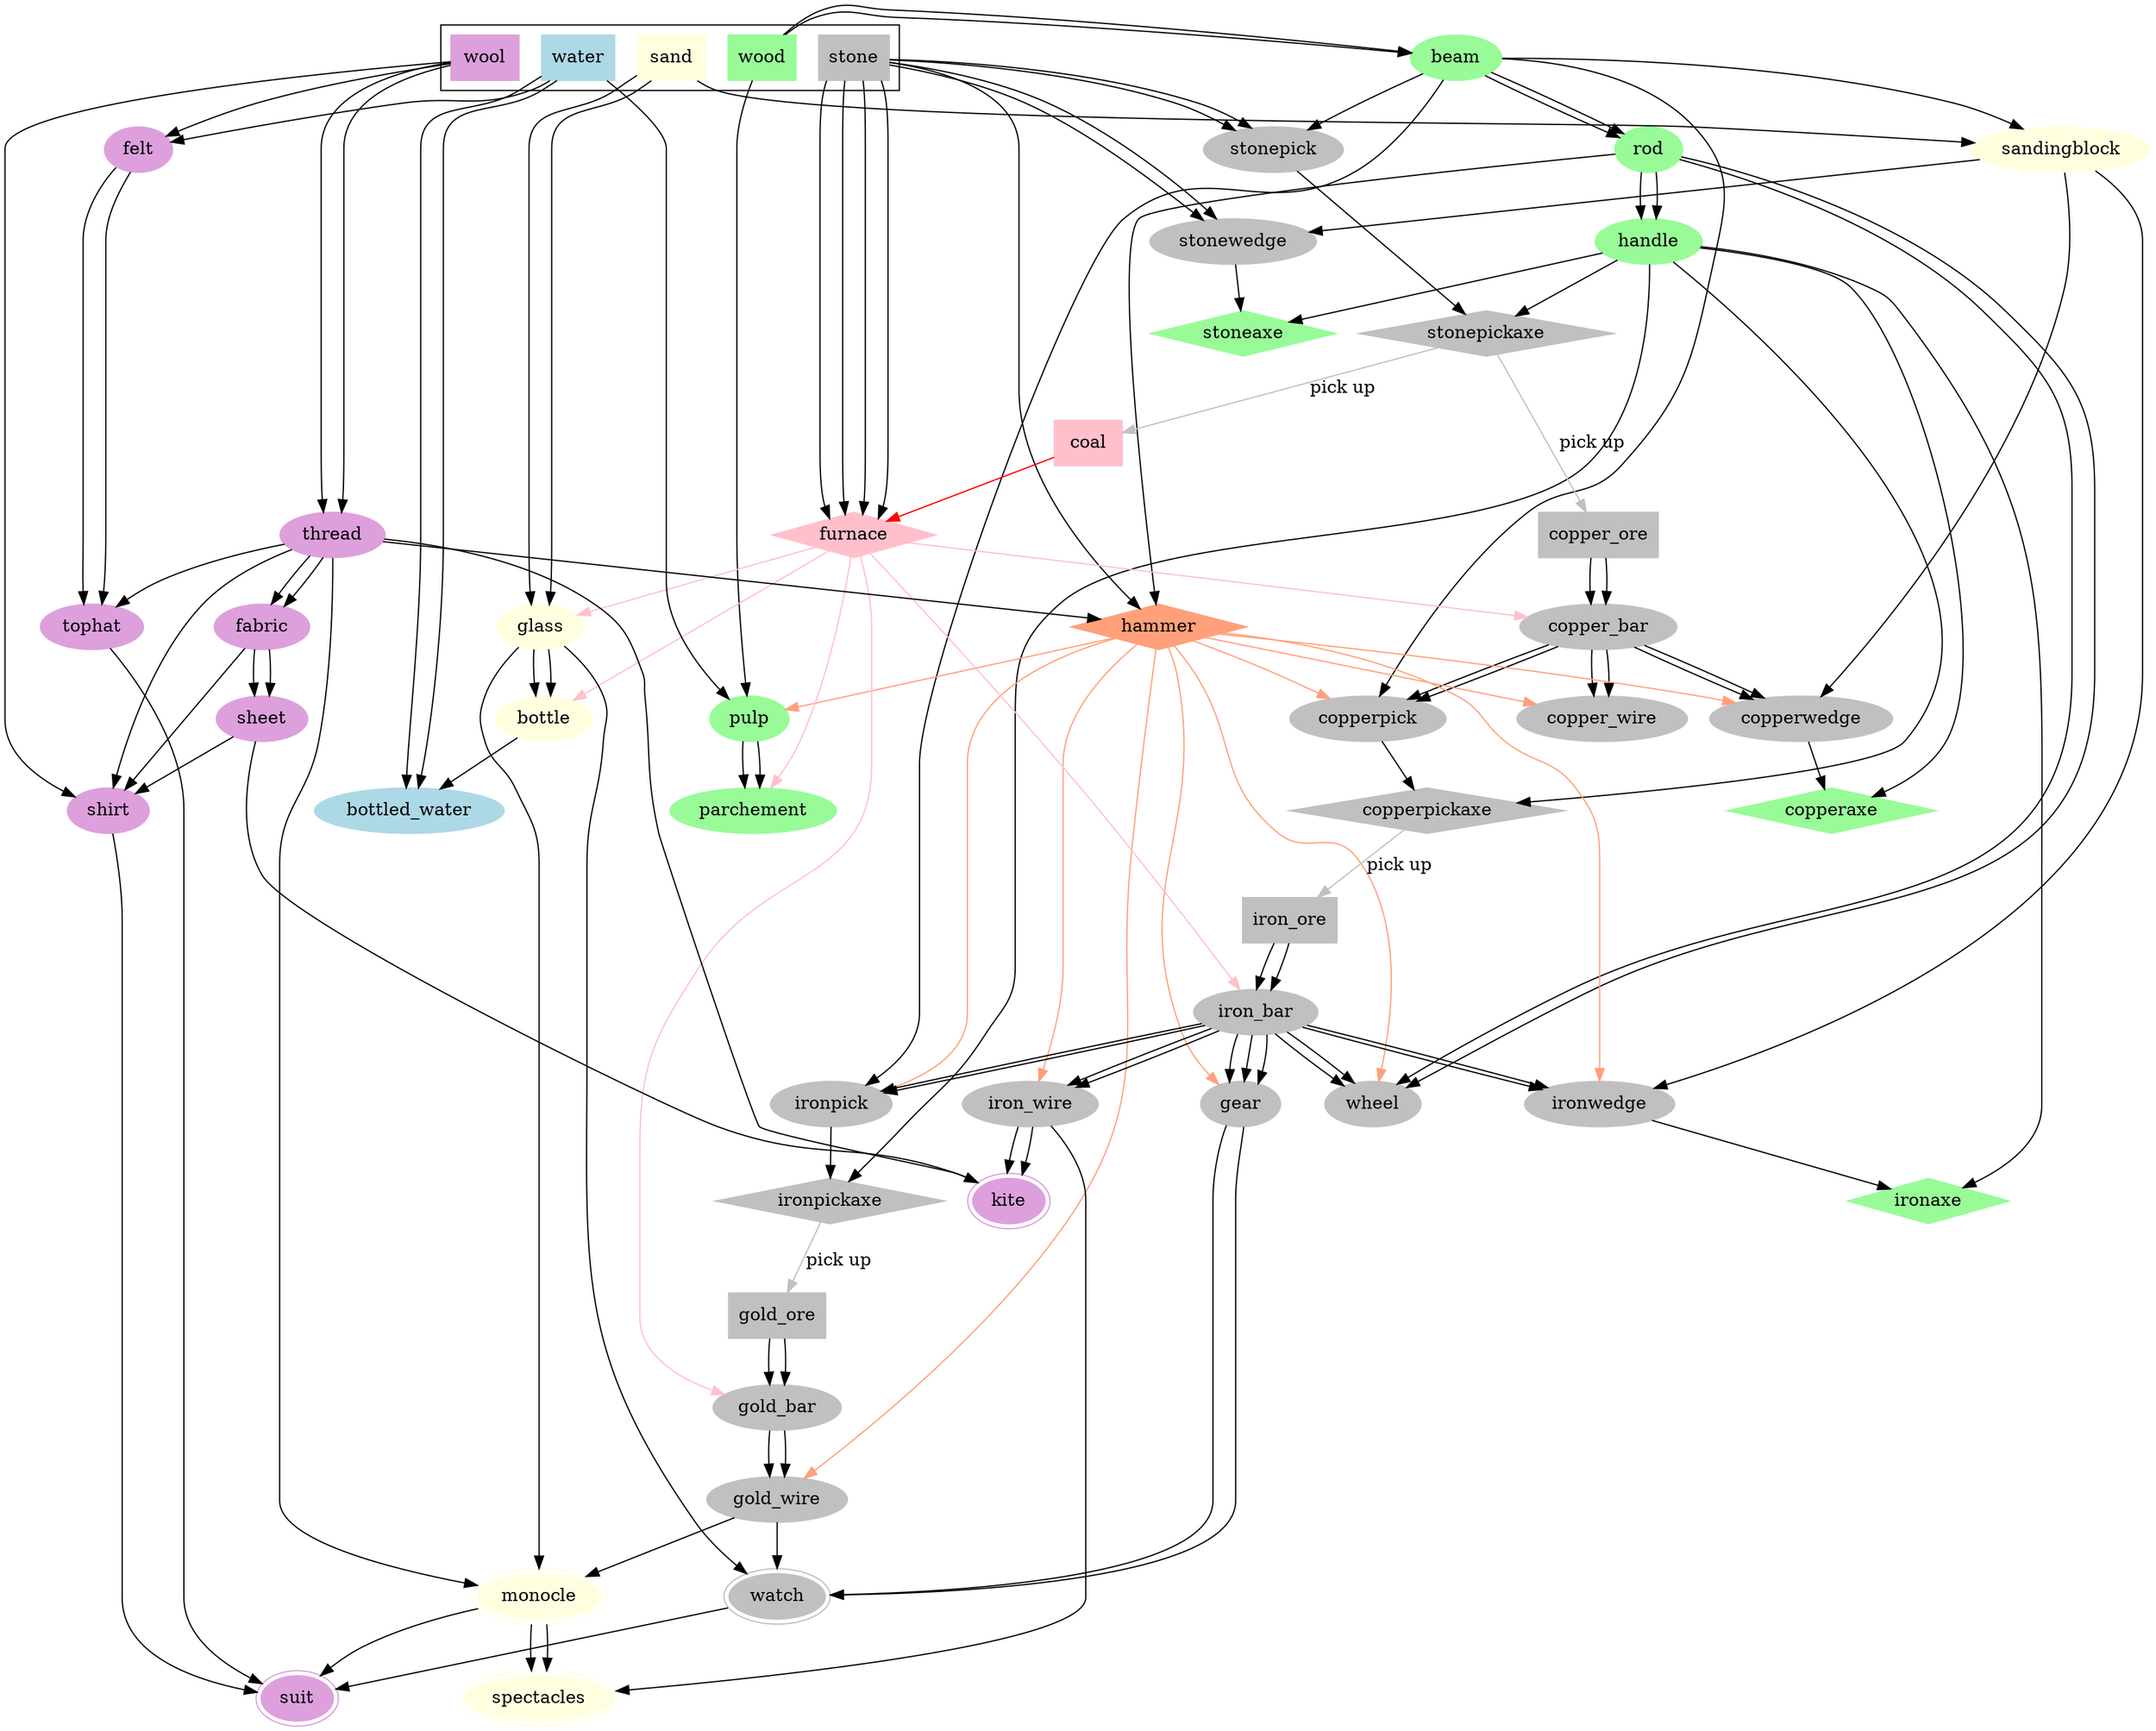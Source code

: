 digraph techtree {
wood -> beam;
wood -> beam;
beam -> rod;
beam -> rod;
//beam -> pick;
//rod -> pick;
//beam -> wedge;
//beam -> wedge;
//beam -> wedge;
rod -> handle;
rod -> handle;
//pick -> pickaxe;
//handle -> pickaxe;
//wedge -> axe;
//handle -> axe;

beam -> sandingblock;
sand -> sandingblock;

sandingblock -> stonewedge;
stone -> stonewedge;
stone -> stonewedge;
stonewedge -> stoneaxe;
handle -> stoneaxe;

beam -> stonepick;
stone -> stonepick;
stone -> stonepick;
stonepick -> stonepickaxe;
handle -> stonepickaxe;

sandingblock -> copperwedge;
copper_bar -> copperwedge;
copper_bar -> copperwedge;
hammer -> copperwedge [color=lightsalmon];
copperwedge -> copperaxe;
handle -> copperaxe;

beam -> copperpick;
copper_bar -> copperpick;
copper_bar -> copperpick;
hammer -> copperpick [color=lightsalmon];
copperpick -> copperpickaxe;
handle -> copperpickaxe;

sandingblock -> ironwedge;
iron_bar -> ironwedge;
iron_bar -> ironwedge;
hammer -> ironwedge [color=lightsalmon];
ironwedge -> ironaxe;
handle -> ironaxe;

beam -> ironpick;
iron_bar -> ironpick;
iron_bar -> ironpick;
hammer -> ironpick [color=lightsalmon];
ironpick -> ironpickaxe;
handle -> ironpickaxe;

/*
sandingblock -> goldwedge;
gold_bar -> goldwedge;
gold_bar -> goldwedge;
hammer -> goldwedge [color=lightsalmon];
goldwedge -> goldaxe;
handle -> goldaxe;

beam -> goldpick;
gold_bar -> goldpick;
gold_bar -> goldpick;
hammer -> goldpick [color=lightsalmon];
goldpick -> goldpickaxe;
handle -> goldpickaxe;
*/

stone -> furnace;
stone -> furnace;
stone -> furnace;
stone -> furnace;
iron_ore -> iron_bar;
iron_ore -> iron_bar;
coal -> furnace [color=red];
furnace -> iron_bar  [color=pink];
copper_ore -> copper_bar;
copper_ore -> copper_bar;
furnace -> copper_bar [color=pink];
gold_ore -> gold_bar;
gold_ore -> gold_bar;
furnace -> gold_bar [color=pink];

iron_bar -> gear;
iron_bar -> gear;
iron_bar -> gear;
stone -> hammer;
rod -> hammer;
thread -> hammer;
iron_bar -> iron_wire;
iron_bar -> iron_wire;
hammer -> iron_wire [color=lightsalmon];
copper_bar -> copper_wire;
copper_bar -> copper_wire;
hammer -> copper_wire [color=lightsalmon];
gold_bar -> gold_wire;
gold_bar -> gold_wire;
hammer -> gold_wire [color=lightsalmon];
sand -> glass;
furnace -> glass [color=pink];
sand -> glass;
glass -> bottle;
glass -> bottle;
furnace -> bottle  [color=pink];
wool -> thread;
wool -> thread;
thread -> fabric;
thread -> fabric;
fabric -> sheet;
fabric -> sheet;
thread -> shirt;
wool -> shirt;
fabric -> shirt;
sheet -> shirt;
//pickaxe -> stone [label="pick up", color=gray];
stonepickaxe -> copper_ore  [label="pick up", color=gray];
stonepickaxe -> coal  [label="pick up", color=gray];
copperpickaxe -> iron_ore [label="pick up", color=gray];
ironpickaxe -> gold_ore [label="pick up", color=gray];
iron_bar -> wheel;
iron_bar -> wheel;
rod -> wheel;
rod -> wheel;
hammer -> gear [color=lightsalmon];
hammer -> wheel [color=lightsalmon];
water -> bottled_water;
water -> bottled_water;
bottle -> bottled_water;

glass -> monocle;
gold_wire -> monocle;
thread -> monocle;
gear -> watch;
gear -> watch;
glass -> watch;
gold_wire -> watch;
monocle -> suit;
watch -> suit;
shirt -> suit;
tophat -> suit;
monocle -> spectacles;
monocle -> spectacles;
iron_wire -> spectacles;
sheet -> kite;
iron_wire -> kite;
iron_wire -> kite;
thread -> kite;

kite [peripheries=2];
spectacles [peripheries=2];
monocle [peripheries=2];
watch [peripheries=2];
suit [peripheries=2];

subgraph cluster{
wood;
//coal;
wool;
sand;
water;
stone;
}

wood [color=palegreen,style=filled,shape=box];
water [color=lightblue,style=filled,shape=box];
stone [color=gray,style=filled,shape=box];
copper_ore [color=gray,style=filled,shape=box];
iron_ore [color=gray,style=filled,shape=box];
gold_ore [color=gray,style=filled,shape=box];
wool [color=plum,style=filled,shape=box];
sand [color=lightyellow,style=filled,shape=box];
coal [color=pink,style=filled,shape=box];

//axe [color=palegreen,style=filled,shape=diamond];
stoneaxe [color=palegreen,style=filled,shape=diamond];
copperaxe [color=palegreen,style=filled,shape=diamond];
ironaxe [color=palegreen,style=filled,shape=diamond];
//goldaxe [color=palegreen,style=filled,shape=diamond];

//pickaxe [color=gray,style=filled,shape=diamond];
stonepickaxe [color=gray,style=filled,shape=diamond];
copperpickaxe [color=gray,style=filled,shape=diamond];
ironpickaxe [color=gray,style=filled,shape=diamond];
//goldpickaxe [color=gray,style=filled,shape=diamond];

hammer [color=lightsalmon,style=filled,shape=diamond];
furnace [color=pink,style=filled,shape=diamond];

thread [color=plum,style=filled];
fabric [color=plum,style=filled];
sheet [color=plum,style=filled];
shirt [color=plum,style=filled];

beam [color=palegreen,style=filled];
rod [color=palegreen,style=filled];
//wedge [color=palegreen,style=filled];
//pick [color=palegreen,style=filled];
handle [color=palegreen,style=filled];
pulp [color=palegreen,style=filled];
parchement [color=palegreen,style=filled];

glass [color=lightyellow,style=filled];
bottle [color=lightyellow,style=filled];
sandingblock [color=lightyellow,style=filled];

stonewedge [color=gray,style=filled];
stonepick [color=gray,style=filled];
copper_bar [color=gray,style=filled];
copperwedge [color=gray,style=filled];
copperpick [color=gray,style=filled];
copper_wire [color=gray,style=filled];
iron_bar [color=gray,style=filled];
ironwedge [color=gray,style=filled];
ironpick [color=gray,style=filled];
iron_wire [color=gray,style=filled];
gold_bar [color=gray,style=filled];
//goldwedge [color=gray,style=filled];
//goldpick [color=gray,style=filled];
gold_wire [color=gray,style=filled];

gear [color=gray,style=filled];
wheel [color=gray,style=filled];
bottled_water [color=lightblue,style=filled];

monocle [color=lightyellow,style=filled];
spectacles [color=lightyellow,style=filled];
watch [color=gray,style=filled];
kite [color=plum,style=filled];
suit [color=plum,style=filled];
felt [color=plum,style=filled];
tophat [color=plum,style=filled];

hammer -> pulp [color=lightsalmon];
water -> pulp;
wood -> pulp;

water -> felt;
wool -> felt;

furnace -> parchement [color=pink];
pulp -> parchement;
pulp -> parchement;

felt -> tophat;
felt -> tophat;
thread -> tophat;

}